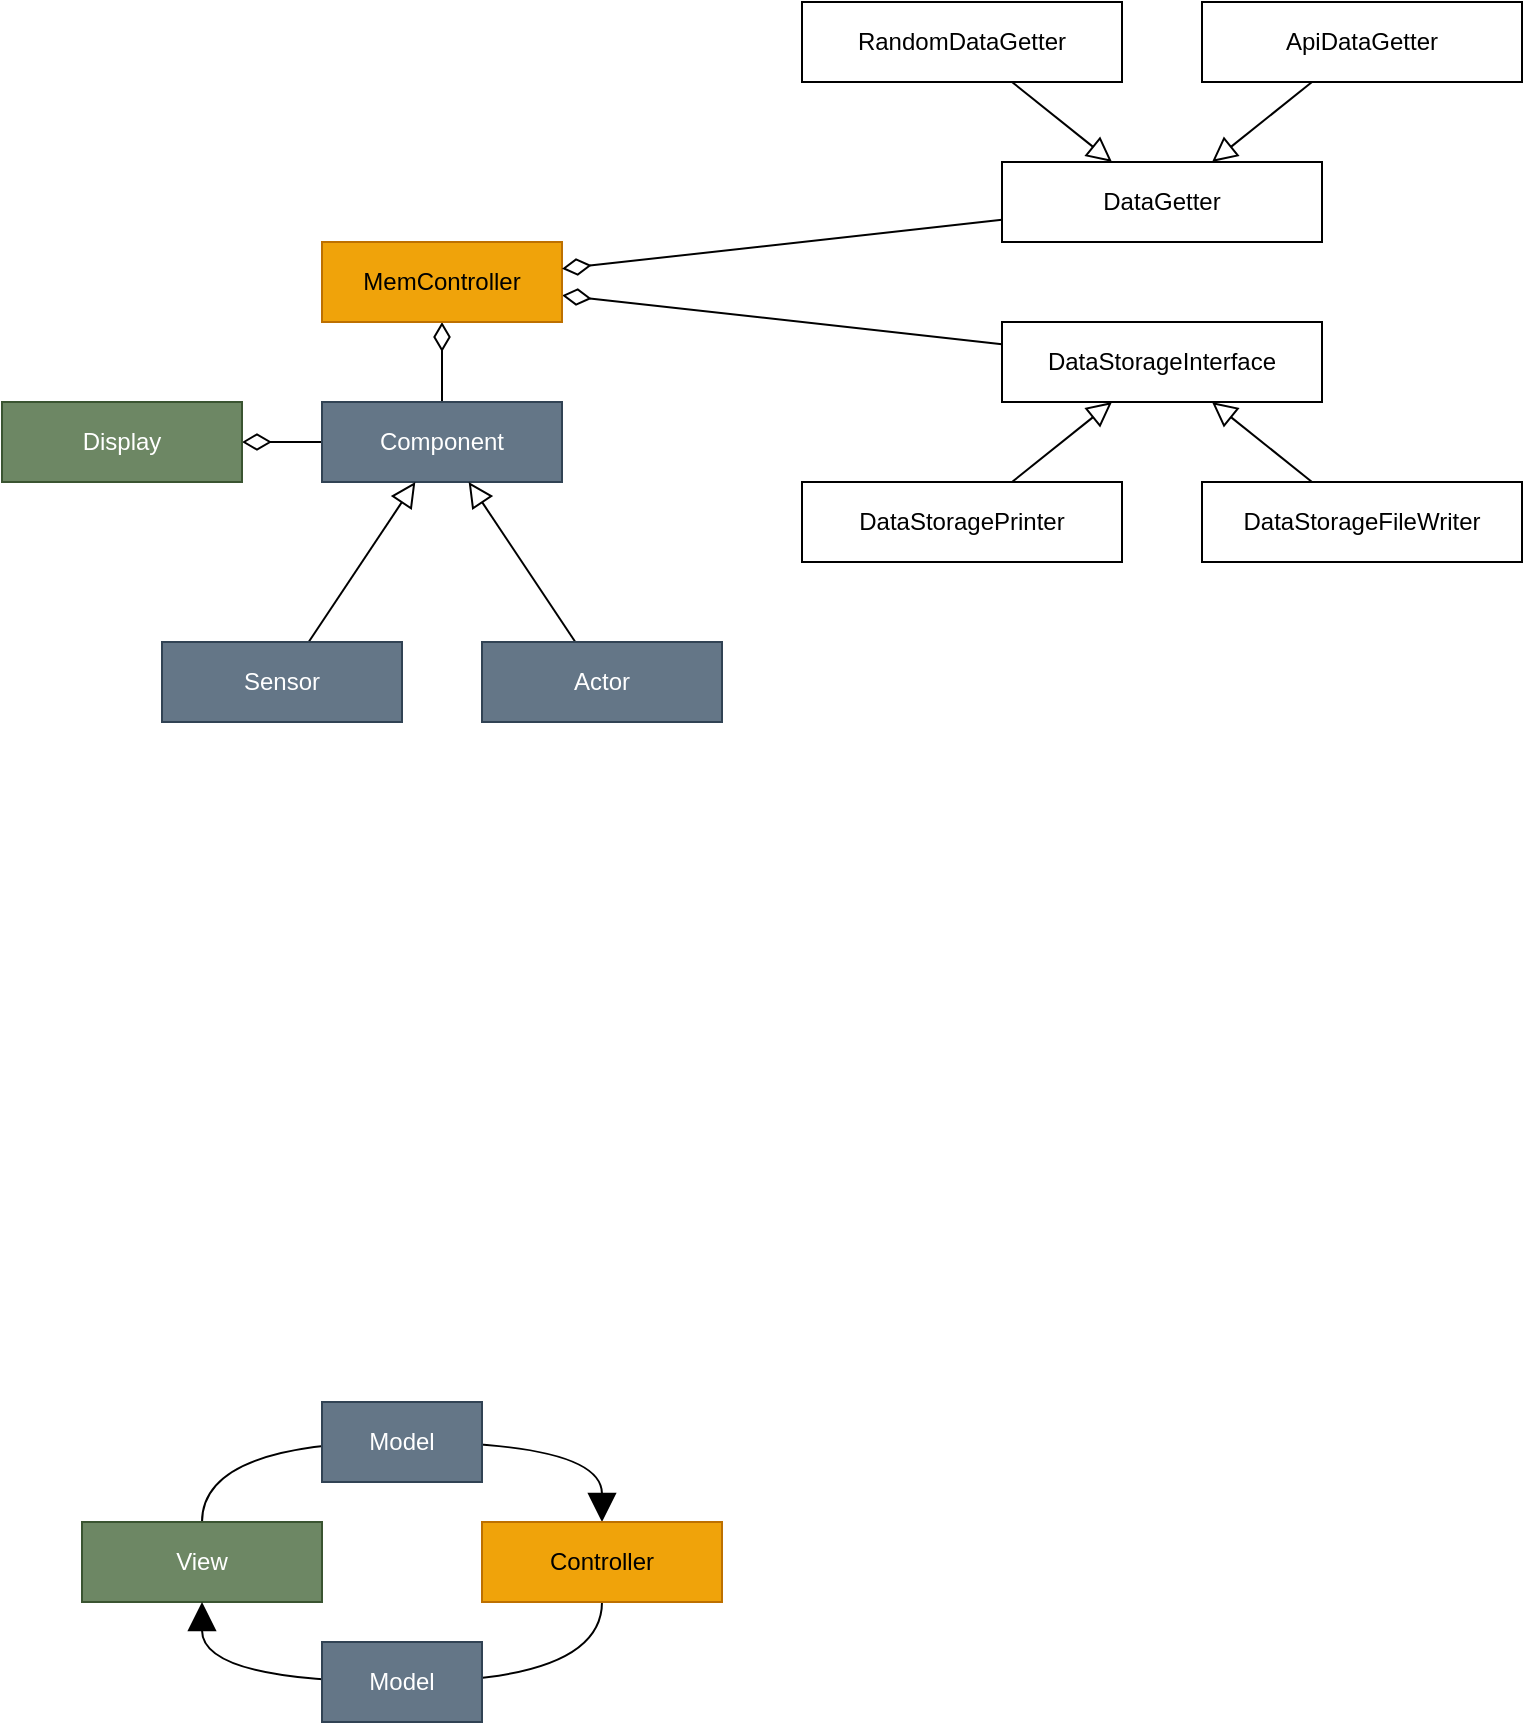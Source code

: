<mxfile version="16.5.1" type="device"><diagram id="ZqqXaKSoQAQ4tyiVlNk6" name="Seite-1"><mxGraphModel dx="1178" dy="695" grid="1" gridSize="10" guides="1" tooltips="1" connect="1" arrows="1" fold="1" page="1" pageScale="1" pageWidth="827" pageHeight="583" math="0" shadow="0"><root><mxCell id="0"/><mxCell id="1" parent="0"/><mxCell id="LdYg5FuH5A2tPZMhcfDB-20" style="edgeStyle=none;rounded=0;orthogonalLoop=1;jettySize=auto;html=1;endArrow=diamondThin;endFill=0;endSize=12;" parent="1" source="LdYg5FuH5A2tPZMhcfDB-1" target="LdYg5FuH5A2tPZMhcfDB-9" edge="1"><mxGeometry relative="1" as="geometry"/></mxCell><mxCell id="LdYg5FuH5A2tPZMhcfDB-22" style="edgeStyle=none;rounded=0;orthogonalLoop=1;jettySize=auto;html=1;endArrow=diamondThin;endFill=0;startSize=10;endSize=12;strokeWidth=1;" parent="1" source="LdYg5FuH5A2tPZMhcfDB-1" target="LdYg5FuH5A2tPZMhcfDB-8" edge="1"><mxGeometry relative="1" as="geometry"/></mxCell><mxCell id="LdYg5FuH5A2tPZMhcfDB-1" value="Component" style="rounded=0;whiteSpace=wrap;html=1;fillColor=#647687;fontColor=#ffffff;strokeColor=#314354;" parent="1" vertex="1"><mxGeometry x="200" y="240" width="120" height="40" as="geometry"/></mxCell><mxCell id="LdYg5FuH5A2tPZMhcfDB-15" style="edgeStyle=none;rounded=0;orthogonalLoop=1;jettySize=auto;html=1;endArrow=block;endFill=0;endSize=10;" parent="1" source="LdYg5FuH5A2tPZMhcfDB-2" target="LdYg5FuH5A2tPZMhcfDB-1" edge="1"><mxGeometry relative="1" as="geometry"/></mxCell><mxCell id="LdYg5FuH5A2tPZMhcfDB-2" value="Sensor" style="rounded=0;whiteSpace=wrap;html=1;fillColor=#647687;fontColor=#ffffff;strokeColor=#314354;" parent="1" vertex="1"><mxGeometry x="120" y="360" width="120" height="40" as="geometry"/></mxCell><mxCell id="LdYg5FuH5A2tPZMhcfDB-16" style="edgeStyle=none;rounded=0;orthogonalLoop=1;jettySize=auto;html=1;endArrow=block;endFill=0;endSize=10;" parent="1" source="LdYg5FuH5A2tPZMhcfDB-3" target="LdYg5FuH5A2tPZMhcfDB-1" edge="1"><mxGeometry relative="1" as="geometry"/></mxCell><mxCell id="LdYg5FuH5A2tPZMhcfDB-3" value="Actor" style="rounded=0;whiteSpace=wrap;html=1;fillColor=#647687;fontColor=#ffffff;strokeColor=#314354;" parent="1" vertex="1"><mxGeometry x="280" y="360" width="120" height="40" as="geometry"/></mxCell><mxCell id="LdYg5FuH5A2tPZMhcfDB-23" style="edgeStyle=none;rounded=0;orthogonalLoop=1;jettySize=auto;html=1;endArrow=diamondThin;endFill=0;startSize=10;endSize=12;strokeWidth=1;" parent="1" source="LdYg5FuH5A2tPZMhcfDB-4" target="LdYg5FuH5A2tPZMhcfDB-9" edge="1"><mxGeometry relative="1" as="geometry"/></mxCell><mxCell id="LdYg5FuH5A2tPZMhcfDB-4" value="DataStorageInterface" style="rounded=0;whiteSpace=wrap;html=1;fillColor=none;" parent="1" vertex="1"><mxGeometry x="540" y="200" width="160" height="40" as="geometry"/></mxCell><mxCell id="LdYg5FuH5A2tPZMhcfDB-17" style="edgeStyle=none;rounded=0;orthogonalLoop=1;jettySize=auto;html=1;endArrow=block;endFill=0;endSize=10;" parent="1" source="LdYg5FuH5A2tPZMhcfDB-5" target="LdYg5FuH5A2tPZMhcfDB-4" edge="1"><mxGeometry relative="1" as="geometry"/></mxCell><mxCell id="LdYg5FuH5A2tPZMhcfDB-5" value="DataStoragePrinter" style="rounded=0;whiteSpace=wrap;html=1;fillColor=none;" parent="1" vertex="1"><mxGeometry x="440" y="280" width="160" height="40" as="geometry"/></mxCell><mxCell id="LdYg5FuH5A2tPZMhcfDB-18" style="edgeStyle=none;rounded=0;orthogonalLoop=1;jettySize=auto;html=1;endArrow=block;endFill=0;endSize=10;" parent="1" source="LdYg5FuH5A2tPZMhcfDB-6" target="LdYg5FuH5A2tPZMhcfDB-4" edge="1"><mxGeometry relative="1" as="geometry"/></mxCell><mxCell id="LdYg5FuH5A2tPZMhcfDB-6" value="DataStorageFileWriter" style="rounded=0;whiteSpace=wrap;html=1;fillColor=none;" parent="1" vertex="1"><mxGeometry x="640" y="280" width="160" height="40" as="geometry"/></mxCell><mxCell id="LdYg5FuH5A2tPZMhcfDB-8" value="Display" style="rounded=0;whiteSpace=wrap;html=1;fillColor=#6d8764;fontColor=#ffffff;strokeColor=#3A5431;" parent="1" vertex="1"><mxGeometry x="40" y="240" width="120" height="40" as="geometry"/></mxCell><mxCell id="LdYg5FuH5A2tPZMhcfDB-9" value="MemController" style="rounded=0;whiteSpace=wrap;html=1;fillColor=#f0a30a;fontColor=#000000;strokeColor=#BD7000;" parent="1" vertex="1"><mxGeometry x="200" y="160" width="120" height="40" as="geometry"/></mxCell><mxCell id="LdYg5FuH5A2tPZMhcfDB-26" style="edgeStyle=orthogonalEdgeStyle;rounded=0;orthogonalLoop=1;jettySize=auto;html=1;endArrow=block;endFill=1;startSize=10;endSize=12;strokeWidth=1;curved=1;" parent="1" source="LdYg5FuH5A2tPZMhcfDB-10" target="LdYg5FuH5A2tPZMhcfDB-13" edge="1"><mxGeometry relative="1" as="geometry"><Array as="points"><mxPoint x="140" y="760"/><mxPoint x="340" y="760"/></Array></mxGeometry></mxCell><mxCell id="LdYg5FuH5A2tPZMhcfDB-10" value="View" style="rounded=0;whiteSpace=wrap;html=1;fillColor=#6d8764;strokeColor=#3A5431;fontColor=#ffffff;" parent="1" vertex="1"><mxGeometry x="80" y="800" width="120" height="40" as="geometry"/></mxCell><mxCell id="LdYg5FuH5A2tPZMhcfDB-27" style="edgeStyle=orthogonalEdgeStyle;curved=1;rounded=0;orthogonalLoop=1;jettySize=auto;html=1;entryX=0.5;entryY=1;entryDx=0;entryDy=0;endArrow=block;endFill=1;startSize=10;endSize=12;strokeWidth=1;" parent="1" source="LdYg5FuH5A2tPZMhcfDB-13" target="LdYg5FuH5A2tPZMhcfDB-10" edge="1"><mxGeometry relative="1" as="geometry"><Array as="points"><mxPoint x="340" y="880"/><mxPoint x="140" y="880"/></Array></mxGeometry></mxCell><mxCell id="LdYg5FuH5A2tPZMhcfDB-13" value="Controller" style="rounded=0;whiteSpace=wrap;html=1;fillColor=#f0a30a;fontColor=#000000;strokeColor=#BD7000;" parent="1" vertex="1"><mxGeometry x="280" y="800" width="120" height="40" as="geometry"/></mxCell><mxCell id="LdYg5FuH5A2tPZMhcfDB-24" value="Model" style="rounded=0;whiteSpace=wrap;html=1;fillColor=#647687;fontColor=#ffffff;strokeColor=#314354;" parent="1" vertex="1"><mxGeometry x="200" y="740" width="80" height="40" as="geometry"/></mxCell><mxCell id="LdYg5FuH5A2tPZMhcfDB-25" value="Model" style="rounded=0;whiteSpace=wrap;html=1;fillColor=#647687;fontColor=#ffffff;strokeColor=#314354;" parent="1" vertex="1"><mxGeometry x="200" y="860" width="80" height="40" as="geometry"/></mxCell><mxCell id="PEHJy12d-SmDDyCqqrM9-6" style="edgeStyle=none;rounded=0;orthogonalLoop=1;jettySize=auto;html=1;endArrow=diamondThin;endFill=0;endSize=12;" parent="1" source="PEHJy12d-SmDDyCqqrM9-1" target="LdYg5FuH5A2tPZMhcfDB-9" edge="1"><mxGeometry relative="1" as="geometry"/></mxCell><mxCell id="PEHJy12d-SmDDyCqqrM9-1" value="DataGetter" style="rounded=0;whiteSpace=wrap;html=1;fillColor=none;" parent="1" vertex="1"><mxGeometry x="540" y="120" width="160" height="40" as="geometry"/></mxCell><mxCell id="PEHJy12d-SmDDyCqqrM9-5" style="edgeStyle=none;rounded=0;orthogonalLoop=1;jettySize=auto;html=1;endArrow=block;endFill=0;endSize=10;" parent="1" source="PEHJy12d-SmDDyCqqrM9-2" target="PEHJy12d-SmDDyCqqrM9-1" edge="1"><mxGeometry relative="1" as="geometry"/></mxCell><mxCell id="PEHJy12d-SmDDyCqqrM9-2" value="RandomDataGetter" style="rounded=0;whiteSpace=wrap;html=1;fillColor=none;" parent="1" vertex="1"><mxGeometry x="440" y="40" width="160" height="40" as="geometry"/></mxCell><mxCell id="PEHJy12d-SmDDyCqqrM9-4" style="rounded=0;orthogonalLoop=1;jettySize=auto;html=1;endArrow=block;endFill=0;endSize=10;" parent="1" source="PEHJy12d-SmDDyCqqrM9-3" target="PEHJy12d-SmDDyCqqrM9-1" edge="1"><mxGeometry relative="1" as="geometry"/></mxCell><mxCell id="PEHJy12d-SmDDyCqqrM9-3" value="ApiDataGetter" style="rounded=0;whiteSpace=wrap;html=1;fillColor=none;" parent="1" vertex="1"><mxGeometry x="640" y="40" width="160" height="40" as="geometry"/></mxCell></root></mxGraphModel></diagram></mxfile>
